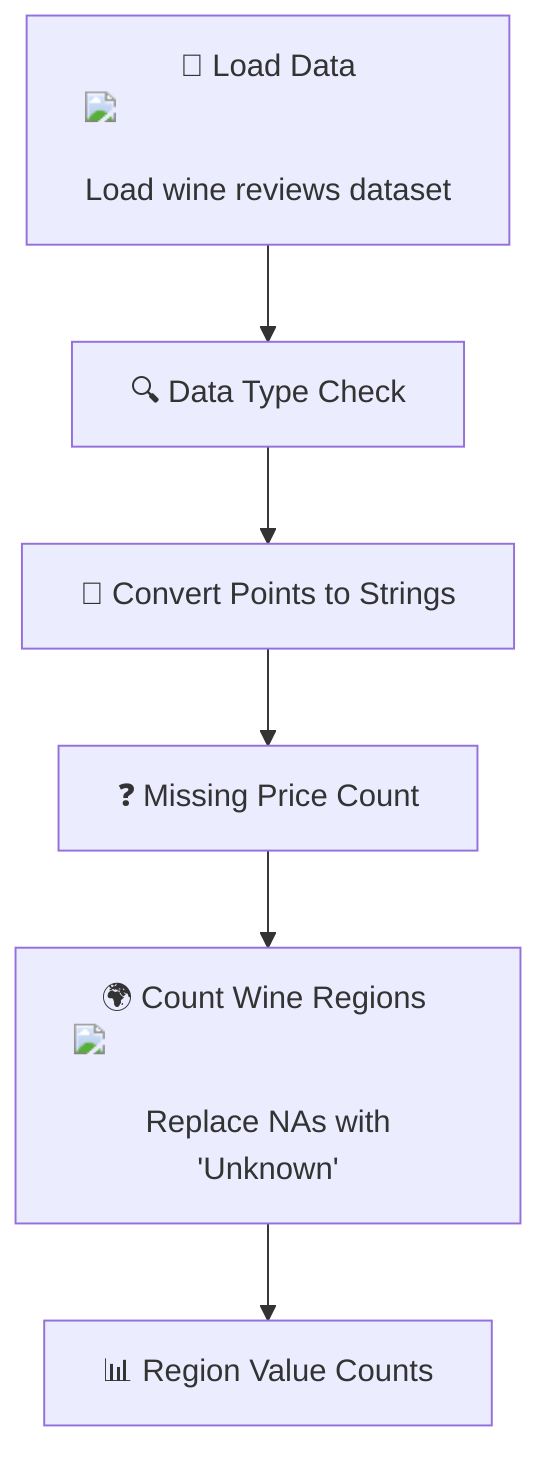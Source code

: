 graph TD;
    A["📂 Load Data <img src='file.svg'/> <br/> Load wine reviews dataset"] --> B["🔍 Data Type Check"];
    B --> C["🧮 Convert Points to Strings"];
    C --> D["❓ Missing Price Count"];
    D --> E["🌍 Count Wine Regions <img src='table.svg'/> <br/> Replace NAs with 'Unknown'"];
    E --> F["📊 Region Value Counts"];
